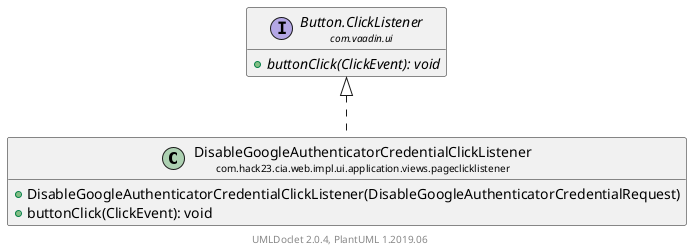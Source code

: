 @startuml
    set namespaceSeparator none
    hide empty fields
    hide empty methods

    class "<size:14>DisableGoogleAuthenticatorCredentialClickListener\n<size:10>com.hack23.cia.web.impl.ui.application.views.pageclicklistener" as com.hack23.cia.web.impl.ui.application.views.pageclicklistener.DisableGoogleAuthenticatorCredentialClickListener [[DisableGoogleAuthenticatorCredentialClickListener.html]] {
        +DisableGoogleAuthenticatorCredentialClickListener(DisableGoogleAuthenticatorCredentialRequest)
        +buttonClick(ClickEvent): void
    }

    interface "<size:14>Button.ClickListener\n<size:10>com.vaadin.ui" as com.vaadin.ui.Button.ClickListener {
        {abstract} +buttonClick(ClickEvent): void
    }

    com.vaadin.ui.Button.ClickListener <|.. com.hack23.cia.web.impl.ui.application.views.pageclicklistener.DisableGoogleAuthenticatorCredentialClickListener

    center footer UMLDoclet 2.0.4, PlantUML 1.2019.06
@enduml
